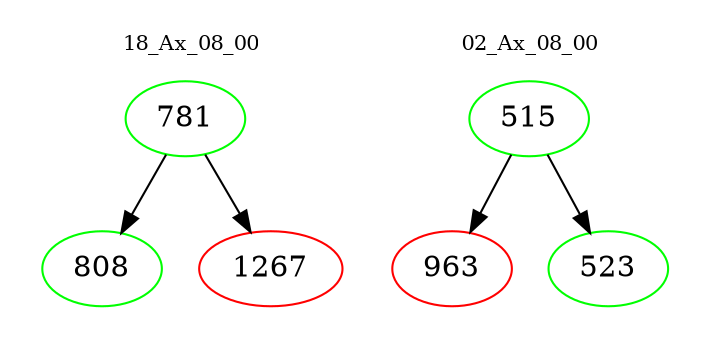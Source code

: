 digraph{
subgraph cluster_0 {
color = white
label = "18_Ax_08_00";
fontsize=10;
T0_781 [label="781", color="green"]
T0_781 -> T0_808 [color="black"]
T0_808 [label="808", color="green"]
T0_781 -> T0_1267 [color="black"]
T0_1267 [label="1267", color="red"]
}
subgraph cluster_1 {
color = white
label = "02_Ax_08_00";
fontsize=10;
T1_515 [label="515", color="green"]
T1_515 -> T1_963 [color="black"]
T1_963 [label="963", color="red"]
T1_515 -> T1_523 [color="black"]
T1_523 [label="523", color="green"]
}
}
